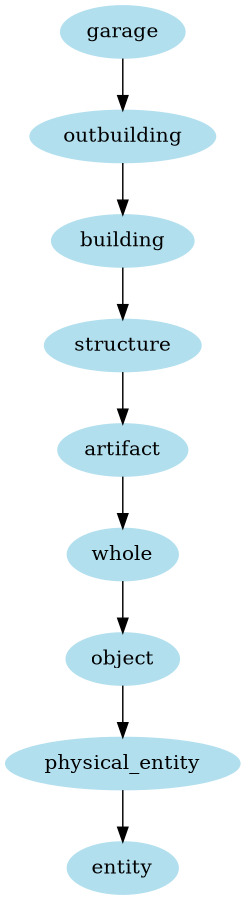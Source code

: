 digraph unix {
	node [color=lightblue2 style=filled]
	size="6,6"
	garage -> outbuilding
	outbuilding -> building
	building -> structure
	structure -> artifact
	artifact -> whole
	whole -> object
	object -> physical_entity
	physical_entity -> entity
}
